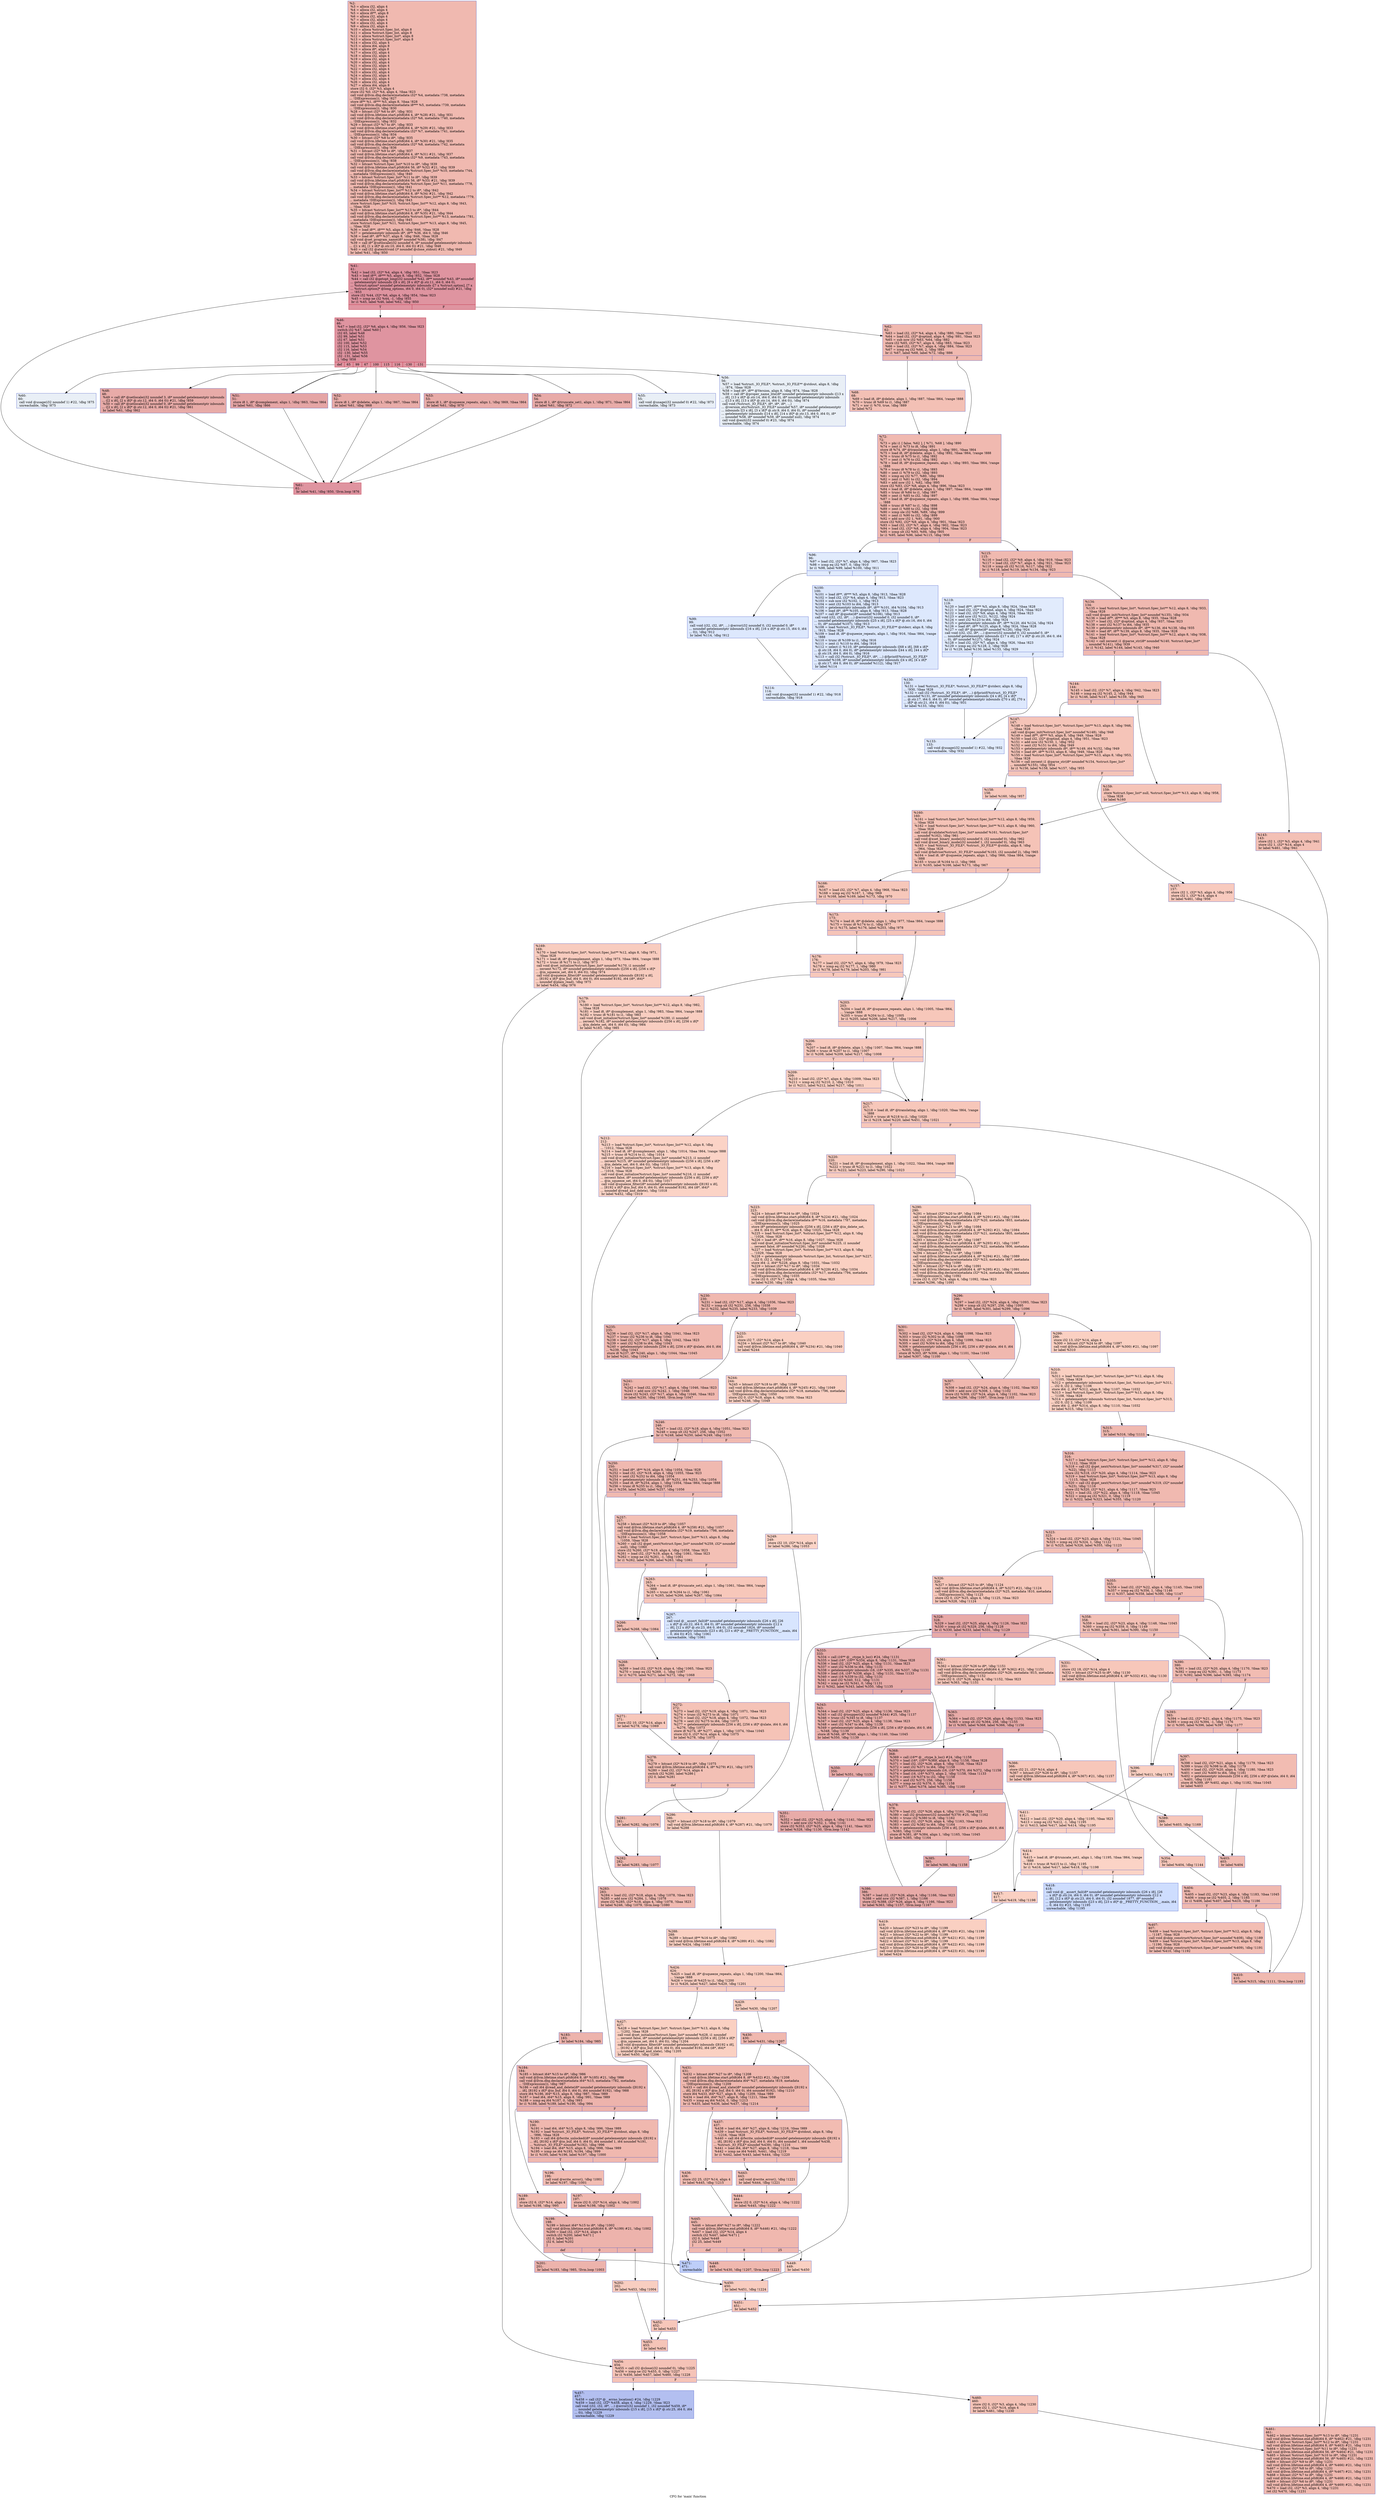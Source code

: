 digraph "CFG for 'main' function" {
	label="CFG for 'main' function";

	Node0x10519a0 [shape=record,color="#3d50c3ff", style=filled, fillcolor="#de614d70",label="{%2:\l  %3 = alloca i32, align 4\l  %4 = alloca i32, align 4\l  %5 = alloca i8**, align 8\l  %6 = alloca i32, align 4\l  %7 = alloca i32, align 4\l  %8 = alloca i32, align 4\l  %9 = alloca i32, align 4\l  %10 = alloca %struct.Spec_list, align 8\l  %11 = alloca %struct.Spec_list, align 8\l  %12 = alloca %struct.Spec_list*, align 8\l  %13 = alloca %struct.Spec_list*, align 8\l  %14 = alloca i32, align 4\l  %15 = alloca i64, align 8\l  %16 = alloca i8*, align 8\l  %17 = alloca i32, align 4\l  %18 = alloca i32, align 4\l  %19 = alloca i32, align 4\l  %20 = alloca i32, align 4\l  %21 = alloca i32, align 4\l  %22 = alloca i32, align 4\l  %23 = alloca i32, align 4\l  %24 = alloca i32, align 4\l  %25 = alloca i32, align 4\l  %26 = alloca i32, align 4\l  %27 = alloca i64, align 8\l  store i32 0, i32* %3, align 4\l  store i32 %0, i32* %4, align 4, !tbaa !823\l  call void @llvm.dbg.declare(metadata i32* %4, metadata !738, metadata\l... !DIExpression()), !dbg !827\l  store i8** %1, i8*** %5, align 8, !tbaa !828\l  call void @llvm.dbg.declare(metadata i8*** %5, metadata !739, metadata\l... !DIExpression()), !dbg !830\l  %28 = bitcast i32* %6 to i8*, !dbg !831\l  call void @llvm.lifetime.start.p0i8(i64 4, i8* %28) #21, !dbg !831\l  call void @llvm.dbg.declare(metadata i32* %6, metadata !740, metadata\l... !DIExpression()), !dbg !832\l  %29 = bitcast i32* %7 to i8*, !dbg !833\l  call void @llvm.lifetime.start.p0i8(i64 4, i8* %29) #21, !dbg !833\l  call void @llvm.dbg.declare(metadata i32* %7, metadata !741, metadata\l... !DIExpression()), !dbg !834\l  %30 = bitcast i32* %8 to i8*, !dbg !835\l  call void @llvm.lifetime.start.p0i8(i64 4, i8* %30) #21, !dbg !835\l  call void @llvm.dbg.declare(metadata i32* %8, metadata !742, metadata\l... !DIExpression()), !dbg !836\l  %31 = bitcast i32* %9 to i8*, !dbg !837\l  call void @llvm.lifetime.start.p0i8(i64 4, i8* %31) #21, !dbg !837\l  call void @llvm.dbg.declare(metadata i32* %9, metadata !743, metadata\l... !DIExpression()), !dbg !838\l  %32 = bitcast %struct.Spec_list* %10 to i8*, !dbg !839\l  call void @llvm.lifetime.start.p0i8(i64 56, i8* %32) #21, !dbg !839\l  call void @llvm.dbg.declare(metadata %struct.Spec_list* %10, metadata !744,\l... metadata !DIExpression()), !dbg !840\l  %33 = bitcast %struct.Spec_list* %11 to i8*, !dbg !839\l  call void @llvm.lifetime.start.p0i8(i64 56, i8* %33) #21, !dbg !839\l  call void @llvm.dbg.declare(metadata %struct.Spec_list* %11, metadata !778,\l... metadata !DIExpression()), !dbg !841\l  %34 = bitcast %struct.Spec_list** %12 to i8*, !dbg !842\l  call void @llvm.lifetime.start.p0i8(i64 8, i8* %34) #21, !dbg !842\l  call void @llvm.dbg.declare(metadata %struct.Spec_list** %12, metadata !779,\l... metadata !DIExpression()), !dbg !843\l  store %struct.Spec_list* %10, %struct.Spec_list** %12, align 8, !dbg !843,\l... !tbaa !828\l  %35 = bitcast %struct.Spec_list** %13 to i8*, !dbg !844\l  call void @llvm.lifetime.start.p0i8(i64 8, i8* %35) #21, !dbg !844\l  call void @llvm.dbg.declare(metadata %struct.Spec_list** %13, metadata !781,\l... metadata !DIExpression()), !dbg !845\l  store %struct.Spec_list* %11, %struct.Spec_list** %13, align 8, !dbg !845,\l... !tbaa !828\l  %36 = load i8**, i8*** %5, align 8, !dbg !846, !tbaa !828\l  %37 = getelementptr inbounds i8*, i8** %36, i64 0, !dbg !846\l  %38 = load i8*, i8** %37, align 8, !dbg !846, !tbaa !828\l  call void @set_program_name(i8* noundef %38), !dbg !847\l  %39 = call i8* @setlocale(i32 noundef 6, i8* noundef getelementptr inbounds\l... ([1 x i8], [1 x i8]* @.str.10, i64 0, i64 0)) #21, !dbg !848\l  %40 = call i32 @atexit(void ()* noundef @close_stdout) #21, !dbg !849\l  br label %41, !dbg !850\l}"];
	Node0x10519a0 -> Node0x1051e30;
	Node0x1051e30 [shape=record,color="#b70d28ff", style=filled, fillcolor="#b70d2870",label="{%41:\l41:                                               \l  %42 = load i32, i32* %4, align 4, !dbg !851, !tbaa !823\l  %43 = load i8**, i8*** %5, align 8, !dbg !852, !tbaa !828\l  %44 = call i32 @getopt_long(i32 noundef %42, i8** noundef %43, i8* noundef\l... getelementptr inbounds ([8 x i8], [8 x i8]* @.str.11, i64 0, i64 0),\l... %struct.option* noundef getelementptr inbounds ([7 x %struct.option], [7 x\l... %struct.option]* @long_options, i64 0, i64 0), i32* noundef null) #21, !dbg\l... !853\l  store i32 %44, i32* %6, align 4, !dbg !854, !tbaa !823\l  %45 = icmp ne i32 %44, -1, !dbg !855\l  br i1 %45, label %46, label %62, !dbg !850\l|{<s0>T|<s1>F}}"];
	Node0x1051e30:s0 -> Node0x1051e80;
	Node0x1051e30:s1 -> Node0x10521a0;
	Node0x1051e80 [shape=record,color="#b70d28ff", style=filled, fillcolor="#b70d2870",label="{%46:\l46:                                               \l  %47 = load i32, i32* %6, align 4, !dbg !856, !tbaa !823\l  switch i32 %47, label %60 [\l    i32 65, label %48\l    i32 99, label %51\l    i32 67, label %51\l    i32 100, label %52\l    i32 115, label %53\l    i32 116, label %54\l    i32 -130, label %55\l    i32 -131, label %56\l  ], !dbg !858\l|{<s0>def|<s1>65|<s2>99|<s3>67|<s4>100|<s5>115|<s6>116|<s7>-130|<s8>-131}}"];
	Node0x1051e80:s0 -> Node0x1052100;
	Node0x1051e80:s1 -> Node0x1051ed0;
	Node0x1051e80:s2 -> Node0x1051f20;
	Node0x1051e80:s3 -> Node0x1051f20;
	Node0x1051e80:s4 -> Node0x1051f70;
	Node0x1051e80:s5 -> Node0x1051fc0;
	Node0x1051e80:s6 -> Node0x1052010;
	Node0x1051e80:s7 -> Node0x1052060;
	Node0x1051e80:s8 -> Node0x10520b0;
	Node0x1051ed0 [shape=record,color="#3d50c3ff", style=filled, fillcolor="#cc403a70",label="{%48:\l48:                                               \l  %49 = call i8* @setlocale(i32 noundef 3, i8* noundef getelementptr inbounds\l... ([2 x i8], [2 x i8]* @.str.12, i64 0, i64 0)) #21, !dbg !859\l  %50 = call i8* @setlocale(i32 noundef 0, i8* noundef getelementptr inbounds\l... ([2 x i8], [2 x i8]* @.str.12, i64 0, i64 0)) #21, !dbg !861\l  br label %61, !dbg !862\l}"];
	Node0x1051ed0 -> Node0x1052150;
	Node0x1051f20 [shape=record,color="#3d50c3ff", style=filled, fillcolor="#c5333470",label="{%51:\l51:                                               \l  store i8 1, i8* @complement, align 1, !dbg !863, !tbaa !864\l  br label %61, !dbg !866\l}"];
	Node0x1051f20 -> Node0x1052150;
	Node0x1051f70 [shape=record,color="#3d50c3ff", style=filled, fillcolor="#cc403a70",label="{%52:\l52:                                               \l  store i8 1, i8* @delete, align 1, !dbg !867, !tbaa !864\l  br label %61, !dbg !868\l}"];
	Node0x1051f70 -> Node0x1052150;
	Node0x1051fc0 [shape=record,color="#3d50c3ff", style=filled, fillcolor="#cc403a70",label="{%53:\l53:                                               \l  store i8 1, i8* @squeeze_repeats, align 1, !dbg !869, !tbaa !864\l  br label %61, !dbg !870\l}"];
	Node0x1051fc0 -> Node0x1052150;
	Node0x1052010 [shape=record,color="#3d50c3ff", style=filled, fillcolor="#cc403a70",label="{%54:\l54:                                               \l  store i8 1, i8* @truncate_set1, align 1, !dbg !871, !tbaa !864\l  br label %61, !dbg !872\l}"];
	Node0x1052010 -> Node0x1052150;
	Node0x1052060 [shape=record,color="#3d50c3ff", style=filled, fillcolor="#cedaeb70",label="{%55:\l55:                                               \l  call void @usage(i32 noundef 0) #22, !dbg !873\l  unreachable, !dbg !873\l}"];
	Node0x10520b0 [shape=record,color="#3d50c3ff", style=filled, fillcolor="#cedaeb70",label="{%56:\l56:                                               \l  %57 = load %struct._IO_FILE*, %struct._IO_FILE** @stdout, align 8, !dbg\l... !874, !tbaa !828\l  %58 = load i8*, i8** @Version, align 8, !dbg !874, !tbaa !828\l  %59 = call i8* @proper_name_lite(i8* noundef getelementptr inbounds ([13 x\l... i8], [13 x i8]* @.str.14, i64 0, i64 0), i8* noundef getelementptr inbounds\l... ([13 x i8], [13 x i8]* @.str.14, i64 0, i64 0)), !dbg !874\l  call void (%struct._IO_FILE*, i8*, i8*, i8*, ...)\l... @version_etc(%struct._IO_FILE* noundef %57, i8* noundef getelementptr\l... inbounds ([3 x i8], [3 x i8]* @.str.9, i64 0, i64 0), i8* noundef\l... getelementptr inbounds ([14 x i8], [14 x i8]* @.str.13, i64 0, i64 0), i8*\l... noundef %58, i8* noundef %59, i8* noundef null), !dbg !874\l  call void @exit(i32 noundef 0) #23, !dbg !874\l  unreachable, !dbg !874\l}"];
	Node0x1052100 [shape=record,color="#3d50c3ff", style=filled, fillcolor="#cedaeb70",label="{%60:\l60:                                               \l  call void @usage(i32 noundef 1) #22, !dbg !875\l  unreachable, !dbg !875\l}"];
	Node0x1052150 [shape=record,color="#b70d28ff", style=filled, fillcolor="#b70d2870",label="{%61:\l61:                                               \l  br label %41, !dbg !850, !llvm.loop !876\l}"];
	Node0x1052150 -> Node0x1051e30;
	Node0x10521a0 [shape=record,color="#3d50c3ff", style=filled, fillcolor="#de614d70",label="{%62:\l62:                                               \l  %63 = load i32, i32* %4, align 4, !dbg !880, !tbaa !823\l  %64 = load i32, i32* @optind, align 4, !dbg !881, !tbaa !823\l  %65 = sub nsw i32 %63, %64, !dbg !882\l  store i32 %65, i32* %7, align 4, !dbg !883, !tbaa !823\l  %66 = load i32, i32* %7, align 4, !dbg !884, !tbaa !823\l  %67 = icmp eq i32 %66, 2, !dbg !885\l  br i1 %67, label %68, label %72, !dbg !886\l|{<s0>T|<s1>F}}"];
	Node0x10521a0:s0 -> Node0x10521f0;
	Node0x10521a0:s1 -> Node0x1052240;
	Node0x10521f0 [shape=record,color="#3d50c3ff", style=filled, fillcolor="#e5705870",label="{%68:\l68:                                               \l  %69 = load i8, i8* @delete, align 1, !dbg !887, !tbaa !864, !range !888\l  %70 = trunc i8 %69 to i1, !dbg !887\l  %71 = xor i1 %70, true, !dbg !889\l  br label %72\l}"];
	Node0x10521f0 -> Node0x1052240;
	Node0x1052240 [shape=record,color="#3d50c3ff", style=filled, fillcolor="#de614d70",label="{%72:\l72:                                               \l  %73 = phi i1 [ false, %62 ], [ %71, %68 ], !dbg !890\l  %74 = zext i1 %73 to i8, !dbg !891\l  store i8 %74, i8* @translating, align 1, !dbg !891, !tbaa !864\l  %75 = load i8, i8* @delete, align 1, !dbg !892, !tbaa !864, !range !888\l  %76 = trunc i8 %75 to i1, !dbg !892\l  %77 = zext i1 %76 to i32, !dbg !892\l  %78 = load i8, i8* @squeeze_repeats, align 1, !dbg !893, !tbaa !864, !range\l... !888\l  %79 = trunc i8 %78 to i1, !dbg !893\l  %80 = zext i1 %79 to i32, !dbg !893\l  %81 = icmp eq i32 %77, %80, !dbg !894\l  %82 = zext i1 %81 to i32, !dbg !894\l  %83 = add nsw i32 1, %82, !dbg !895\l  store i32 %83, i32* %8, align 4, !dbg !896, !tbaa !823\l  %84 = load i8, i8* @delete, align 1, !dbg !897, !tbaa !864, !range !888\l  %85 = trunc i8 %84 to i1, !dbg !897\l  %86 = zext i1 %85 to i32, !dbg !897\l  %87 = load i8, i8* @squeeze_repeats, align 1, !dbg !898, !tbaa !864, !range\l... !888\l  %88 = trunc i8 %87 to i1, !dbg !898\l  %89 = zext i1 %88 to i32, !dbg !898\l  %90 = icmp sle i32 %86, %89, !dbg !899\l  %91 = zext i1 %90 to i32, !dbg !899\l  %92 = add nsw i32 1, %91, !dbg !900\l  store i32 %92, i32* %9, align 4, !dbg !901, !tbaa !823\l  %93 = load i32, i32* %7, align 4, !dbg !902, !tbaa !823\l  %94 = load i32, i32* %8, align 4, !dbg !904, !tbaa !823\l  %95 = icmp slt i32 %93, %94, !dbg !905\l  br i1 %95, label %96, label %115, !dbg !906\l|{<s0>T|<s1>F}}"];
	Node0x1052240:s0 -> Node0x1052290;
	Node0x1052240:s1 -> Node0x10523d0;
	Node0x1052290 [shape=record,color="#3d50c3ff", style=filled, fillcolor="#bbd1f870",label="{%96:\l96:                                               \l  %97 = load i32, i32* %7, align 4, !dbg !907, !tbaa !823\l  %98 = icmp eq i32 %97, 0, !dbg !910\l  br i1 %98, label %99, label %100, !dbg !911\l|{<s0>T|<s1>F}}"];
	Node0x1052290:s0 -> Node0x10522e0;
	Node0x1052290:s1 -> Node0x1052330;
	Node0x10522e0 [shape=record,color="#3d50c3ff", style=filled, fillcolor="#b2ccfb70",label="{%99:\l99:                                               \l  call void (i32, i32, i8*, ...) @error(i32 noundef 0, i32 noundef 0, i8*\l... noundef getelementptr inbounds ([16 x i8], [16 x i8]* @.str.15, i64 0, i64\l... 0)), !dbg !912\l  br label %114, !dbg !912\l}"];
	Node0x10522e0 -> Node0x1052380;
	Node0x1052330 [shape=record,color="#3d50c3ff", style=filled, fillcolor="#b2ccfb70",label="{%100:\l100:                                              \l  %101 = load i8**, i8*** %5, align 8, !dbg !913, !tbaa !828\l  %102 = load i32, i32* %4, align 4, !dbg !913, !tbaa !823\l  %103 = sub nsw i32 %102, 1, !dbg !913\l  %104 = sext i32 %103 to i64, !dbg !913\l  %105 = getelementptr inbounds i8*, i8** %101, i64 %104, !dbg !913\l  %106 = load i8*, i8** %105, align 8, !dbg !913, !tbaa !828\l  %107 = call i8* @quote(i8* noundef %106), !dbg !913\l  call void (i32, i32, i8*, ...) @error(i32 noundef 0, i32 noundef 0, i8*\l... noundef getelementptr inbounds ([25 x i8], [25 x i8]* @.str.16, i64 0, i64\l... 0), i8* noundef %107), !dbg !913\l  %108 = load %struct._IO_FILE*, %struct._IO_FILE** @stderr, align 8, !dbg\l... !915, !tbaa !828\l  %109 = load i8, i8* @squeeze_repeats, align 1, !dbg !916, !tbaa !864, !range\l... !888\l  %110 = trunc i8 %109 to i1, !dbg !916\l  %111 = zext i1 %110 to i64, !dbg !916\l  %112 = select i1 %110, i8* getelementptr inbounds ([68 x i8], [68 x i8]*\l... @.str.18, i64 0, i64 0), i8* getelementptr inbounds ([44 x i8], [44 x i8]*\l... @.str.19, i64 0, i64 0), !dbg !916\l  %113 = call i32 (%struct._IO_FILE*, i8*, ...) @fprintf(%struct._IO_FILE*\l... noundef %108, i8* noundef getelementptr inbounds ([4 x i8], [4 x i8]*\l... @.str.17, i64 0, i64 0), i8* noundef %112), !dbg !917\l  br label %114\l}"];
	Node0x1052330 -> Node0x1052380;
	Node0x1052380 [shape=record,color="#3d50c3ff", style=filled, fillcolor="#bbd1f870",label="{%114:\l114:                                              \l  call void @usage(i32 noundef 1) #22, !dbg !918\l  unreachable, !dbg !918\l}"];
	Node0x10523d0 [shape=record,color="#3d50c3ff", style=filled, fillcolor="#de614d70",label="{%115:\l115:                                              \l  %116 = load i32, i32* %9, align 4, !dbg !919, !tbaa !823\l  %117 = load i32, i32* %7, align 4, !dbg !921, !tbaa !823\l  %118 = icmp slt i32 %116, %117, !dbg !922\l  br i1 %118, label %119, label %134, !dbg !923\l|{<s0>T|<s1>F}}"];
	Node0x10523d0:s0 -> Node0x1052420;
	Node0x10523d0:s1 -> Node0x1052510;
	Node0x1052420 [shape=record,color="#3d50c3ff", style=filled, fillcolor="#bbd1f870",label="{%119:\l119:                                              \l  %120 = load i8**, i8*** %5, align 8, !dbg !924, !tbaa !828\l  %121 = load i32, i32* @optind, align 4, !dbg !924, !tbaa !823\l  %122 = load i32, i32* %9, align 4, !dbg !924, !tbaa !823\l  %123 = add nsw i32 %121, %122, !dbg !924\l  %124 = sext i32 %123 to i64, !dbg !924\l  %125 = getelementptr inbounds i8*, i8** %120, i64 %124, !dbg !924\l  %126 = load i8*, i8** %125, align 8, !dbg !924, !tbaa !828\l  %127 = call i8* @quote(i8* noundef %126), !dbg !924\l  call void (i32, i32, i8*, ...) @error(i32 noundef 0, i32 noundef 0, i8*\l... noundef getelementptr inbounds ([17 x i8], [17 x i8]* @.str.20, i64 0, i64\l... 0), i8* noundef %127), !dbg !924\l  %128 = load i32, i32* %7, align 4, !dbg !926, !tbaa !823\l  %129 = icmp eq i32 %128, 2, !dbg !928\l  br i1 %129, label %130, label %133, !dbg !929\l|{<s0>T|<s1>F}}"];
	Node0x1052420:s0 -> Node0x1052470;
	Node0x1052420:s1 -> Node0x10524c0;
	Node0x1052470 [shape=record,color="#3d50c3ff", style=filled, fillcolor="#b2ccfb70",label="{%130:\l130:                                              \l  %131 = load %struct._IO_FILE*, %struct._IO_FILE** @stderr, align 8, !dbg\l... !930, !tbaa !828\l  %132 = call i32 (%struct._IO_FILE*, i8*, ...) @fprintf(%struct._IO_FILE*\l... noundef %131, i8* noundef getelementptr inbounds ([4 x i8], [4 x i8]*\l... @.str.17, i64 0, i64 0), i8* noundef getelementptr inbounds ([70 x i8], [70 x\l... i8]* @.str.21, i64 0, i64 0)), !dbg !931\l  br label %133, !dbg !931\l}"];
	Node0x1052470 -> Node0x10524c0;
	Node0x10524c0 [shape=record,color="#3d50c3ff", style=filled, fillcolor="#bbd1f870",label="{%133:\l133:                                              \l  call void @usage(i32 noundef 1) #22, !dbg !932\l  unreachable, !dbg !932\l}"];
	Node0x1052510 [shape=record,color="#3d50c3ff", style=filled, fillcolor="#de614d70",label="{%134:\l134:                                              \l  %135 = load %struct.Spec_list*, %struct.Spec_list** %12, align 8, !dbg !933,\l... !tbaa !828\l  call void @spec_init(%struct.Spec_list* noundef %135), !dbg !934\l  %136 = load i8**, i8*** %5, align 8, !dbg !935, !tbaa !828\l  %137 = load i32, i32* @optind, align 4, !dbg !937, !tbaa !823\l  %138 = sext i32 %137 to i64, !dbg !935\l  %139 = getelementptr inbounds i8*, i8** %136, i64 %138, !dbg !935\l  %140 = load i8*, i8** %139, align 8, !dbg !935, !tbaa !828\l  %141 = load %struct.Spec_list*, %struct.Spec_list** %12, align 8, !dbg !938,\l... !tbaa !828\l  %142 = call zeroext i1 @parse_str(i8* noundef %140, %struct.Spec_list*\l... noundef %141), !dbg !939\l  br i1 %142, label %144, label %143, !dbg !940\l|{<s0>T|<s1>F}}"];
	Node0x1052510:s0 -> Node0x10525b0;
	Node0x1052510:s1 -> Node0x1052560;
	Node0x1052560 [shape=record,color="#3d50c3ff", style=filled, fillcolor="#e5705870",label="{%143:\l143:                                              \l  store i32 1, i32* %3, align 4, !dbg !941\l  store i32 1, i32* %14, align 4\l  br label %461, !dbg !941\l}"];
	Node0x1052560 -> Node0x1054720;
	Node0x10525b0 [shape=record,color="#3d50c3ff", style=filled, fillcolor="#e5705870",label="{%144:\l144:                                              \l  %145 = load i32, i32* %7, align 4, !dbg !942, !tbaa !823\l  %146 = icmp eq i32 %145, 2, !dbg !944\l  br i1 %146, label %147, label %159, !dbg !945\l|{<s0>T|<s1>F}}"];
	Node0x10525b0:s0 -> Node0x1052600;
	Node0x10525b0:s1 -> Node0x10526f0;
	Node0x1052600 [shape=record,color="#3d50c3ff", style=filled, fillcolor="#e97a5f70",label="{%147:\l147:                                              \l  %148 = load %struct.Spec_list*, %struct.Spec_list** %13, align 8, !dbg !946,\l... !tbaa !828\l  call void @spec_init(%struct.Spec_list* noundef %148), !dbg !948\l  %149 = load i8**, i8*** %5, align 8, !dbg !949, !tbaa !828\l  %150 = load i32, i32* @optind, align 4, !dbg !951, !tbaa !823\l  %151 = add nsw i32 %150, 1, !dbg !952\l  %152 = sext i32 %151 to i64, !dbg !949\l  %153 = getelementptr inbounds i8*, i8** %149, i64 %152, !dbg !949\l  %154 = load i8*, i8** %153, align 8, !dbg !949, !tbaa !828\l  %155 = load %struct.Spec_list*, %struct.Spec_list** %13, align 8, !dbg !953,\l... !tbaa !828\l  %156 = call zeroext i1 @parse_str(i8* noundef %154, %struct.Spec_list*\l... noundef %155), !dbg !954\l  br i1 %156, label %158, label %157, !dbg !955\l|{<s0>T|<s1>F}}"];
	Node0x1052600:s0 -> Node0x10526a0;
	Node0x1052600:s1 -> Node0x1052650;
	Node0x1052650 [shape=record,color="#3d50c3ff", style=filled, fillcolor="#ef886b70",label="{%157:\l157:                                              \l  store i32 1, i32* %3, align 4, !dbg !956\l  store i32 1, i32* %14, align 4\l  br label %461, !dbg !956\l}"];
	Node0x1052650 -> Node0x1054720;
	Node0x10526a0 [shape=record,color="#3d50c3ff", style=filled, fillcolor="#ef886b70",label="{%158:\l158:                                              \l  br label %160, !dbg !957\l}"];
	Node0x10526a0 -> Node0x1052740;
	Node0x10526f0 [shape=record,color="#3d50c3ff", style=filled, fillcolor="#e97a5f70",label="{%159:\l159:                                              \l  store %struct.Spec_list* null, %struct.Spec_list** %13, align 8, !dbg !958,\l... !tbaa !828\l  br label %160\l}"];
	Node0x10526f0 -> Node0x1052740;
	Node0x1052740 [shape=record,color="#3d50c3ff", style=filled, fillcolor="#e8765c70",label="{%160:\l160:                                              \l  %161 = load %struct.Spec_list*, %struct.Spec_list** %12, align 8, !dbg !959,\l... !tbaa !828\l  %162 = load %struct.Spec_list*, %struct.Spec_list** %13, align 8, !dbg !960,\l... !tbaa !828\l  call void @validate(%struct.Spec_list* noundef %161, %struct.Spec_list*\l... noundef %162), !dbg !961\l  call void @xset_binary_mode(i32 noundef 0, i32 noundef 0), !dbg !962\l  call void @xset_binary_mode(i32 noundef 1, i32 noundef 0), !dbg !963\l  %163 = load %struct._IO_FILE*, %struct._IO_FILE** @stdin, align 8, !dbg\l... !964, !tbaa !828\l  call void @fadvise(%struct._IO_FILE* noundef %163, i32 noundef 2), !dbg !965\l  %164 = load i8, i8* @squeeze_repeats, align 1, !dbg !966, !tbaa !864, !range\l... !888\l  %165 = trunc i8 %164 to i1, !dbg !966\l  br i1 %165, label %166, label %173, !dbg !967\l|{<s0>T|<s1>F}}"];
	Node0x1052740:s0 -> Node0x1052790;
	Node0x1052740:s1 -> Node0x1052830;
	Node0x1052790 [shape=record,color="#3d50c3ff", style=filled, fillcolor="#ec7f6370",label="{%166:\l166:                                              \l  %167 = load i32, i32* %7, align 4, !dbg !968, !tbaa !823\l  %168 = icmp eq i32 %167, 1, !dbg !969\l  br i1 %168, label %169, label %173, !dbg !970\l|{<s0>T|<s1>F}}"];
	Node0x1052790:s0 -> Node0x10527e0;
	Node0x1052790:s1 -> Node0x1052830;
	Node0x10527e0 [shape=record,color="#3d50c3ff", style=filled, fillcolor="#f08b6e70",label="{%169:\l169:                                              \l  %170 = load %struct.Spec_list*, %struct.Spec_list** %12, align 8, !dbg !971,\l... !tbaa !828\l  %171 = load i8, i8* @complement, align 1, !dbg !973, !tbaa !864, !range !888\l  %172 = trunc i8 %171 to i1, !dbg !973\l  call void @set_initialize(%struct.Spec_list* noundef %170, i1 noundef\l... zeroext %172, i8* noundef getelementptr inbounds ([256 x i8], [256 x i8]*\l... @in_squeeze_set, i64 0, i64 0)), !dbg !974\l  call void @squeeze_filter(i8* noundef getelementptr inbounds ([8192 x i8],\l... [8192 x i8]* @io_buf, i64 0, i64 0), i64 noundef 8192, i64 (i8*, i64)*\l... noundef @plain_read), !dbg !975\l  br label %454, !dbg !976\l}"];
	Node0x10527e0 -> Node0x1054630;
	Node0x1052830 [shape=record,color="#3d50c3ff", style=filled, fillcolor="#e97a5f70",label="{%173:\l173:                                              \l  %174 = load i8, i8* @delete, align 1, !dbg !977, !tbaa !864, !range !888\l  %175 = trunc i8 %174 to i1, !dbg !977\l  br i1 %175, label %176, label %203, !dbg !978\l|{<s0>T|<s1>F}}"];
	Node0x1052830:s0 -> Node0x1052880;
	Node0x1052830:s1 -> Node0x1052bf0;
	Node0x1052880 [shape=record,color="#3d50c3ff", style=filled, fillcolor="#ed836670",label="{%176:\l176:                                              \l  %177 = load i32, i32* %7, align 4, !dbg !979, !tbaa !823\l  %178 = icmp eq i32 %177, 1, !dbg !980\l  br i1 %178, label %179, label %203, !dbg !981\l|{<s0>T|<s1>F}}"];
	Node0x1052880:s0 -> Node0x10528d0;
	Node0x1052880:s1 -> Node0x1052bf0;
	Node0x10528d0 [shape=record,color="#3d50c3ff", style=filled, fillcolor="#f2907270",label="{%179:\l179:                                              \l  %180 = load %struct.Spec_list*, %struct.Spec_list** %12, align 8, !dbg !982,\l... !tbaa !828\l  %181 = load i8, i8* @complement, align 1, !dbg !983, !tbaa !864, !range !888\l  %182 = trunc i8 %181 to i1, !dbg !983\l  call void @set_initialize(%struct.Spec_list* noundef %180, i1 noundef\l... zeroext %182, i8* noundef getelementptr inbounds ([256 x i8], [256 x i8]*\l... @in_delete_set, i64 0, i64 0)), !dbg !984\l  br label %183, !dbg !985\l}"];
	Node0x10528d0 -> Node0x1052920;
	Node0x1052920 [shape=record,color="#3d50c3ff", style=filled, fillcolor="#d6524470",label="{%183:\l183:                                              \l  br label %184, !dbg !985\l}"];
	Node0x1052920 -> Node0x1052970;
	Node0x1052970 [shape=record,color="#3d50c3ff", style=filled, fillcolor="#d6524470",label="{%184:\l184:                                              \l  %185 = bitcast i64* %15 to i8*, !dbg !986\l  call void @llvm.lifetime.start.p0i8(i64 8, i8* %185) #21, !dbg !986\l  call void @llvm.dbg.declare(metadata i64* %15, metadata !782, metadata\l... !DIExpression()), !dbg !987\l  %186 = call i64 @read_and_delete(i8* noundef getelementptr inbounds ([8192 x\l... i8], [8192 x i8]* @io_buf, i64 0, i64 0), i64 noundef 8192), !dbg !988\l  store i64 %186, i64* %15, align 8, !dbg !987, !tbaa !989\l  %187 = load i64, i64* %15, align 8, !dbg !991, !tbaa !989\l  %188 = icmp eq i64 %187, 0, !dbg !993\l  br i1 %188, label %189, label %190, !dbg !994\l|{<s0>T|<s1>F}}"];
	Node0x1052970:s0 -> Node0x10529c0;
	Node0x1052970:s1 -> Node0x1052a10;
	Node0x10529c0 [shape=record,color="#3d50c3ff", style=filled, fillcolor="#e1675170",label="{%189:\l189:                                              \l  store i32 6, i32* %14, align 4\l  br label %198, !dbg !995\l}"];
	Node0x10529c0 -> Node0x1052b00;
	Node0x1052a10 [shape=record,color="#3d50c3ff", style=filled, fillcolor="#dc5d4a70",label="{%190:\l190:                                              \l  %191 = load i64, i64* %15, align 8, !dbg !996, !tbaa !989\l  %192 = load %struct._IO_FILE*, %struct._IO_FILE** @stdout, align 8, !dbg\l... !996, !tbaa !828\l  %193 = call i64 @fwrite_unlocked(i8* noundef getelementptr inbounds ([8192 x\l... i8], [8192 x i8]* @io_buf, i64 0, i64 0), i64 noundef 1, i64 noundef %191,\l... %struct._IO_FILE* noundef %192), !dbg !996\l  %194 = load i64, i64* %15, align 8, !dbg !998, !tbaa !989\l  %195 = icmp ne i64 %193, %194, !dbg !999\l  br i1 %195, label %196, label %197, !dbg !1000\l|{<s0>T|<s1>F}}"];
	Node0x1052a10:s0 -> Node0x1052a60;
	Node0x1052a10:s1 -> Node0x1052ab0;
	Node0x1052a60 [shape=record,color="#3d50c3ff", style=filled, fillcolor="#e1675170",label="{%196:\l196:                                              \l  call void @write_error(), !dbg !1001\l  br label %197, !dbg !1001\l}"];
	Node0x1052a60 -> Node0x1052ab0;
	Node0x1052ab0 [shape=record,color="#3d50c3ff", style=filled, fillcolor="#dc5d4a70",label="{%197:\l197:                                              \l  store i32 0, i32* %14, align 4, !dbg !1002\l  br label %198, !dbg !1002\l}"];
	Node0x1052ab0 -> Node0x1052b00;
	Node0x1052b00 [shape=record,color="#3d50c3ff", style=filled, fillcolor="#d6524470",label="{%198:\l198:                                              \l  %199 = bitcast i64* %15 to i8*, !dbg !1002\l  call void @llvm.lifetime.end.p0i8(i64 8, i8* %199) #21, !dbg !1002\l  %200 = load i32, i32* %14, align 4\l  switch i32 %200, label %471 [\l    i32 0, label %201\l    i32 6, label %202\l  ]\l|{<s0>def|<s1>0|<s2>6}}"];
	Node0x1052b00:s0 -> Node0x1054770;
	Node0x1052b00:s1 -> Node0x1052b50;
	Node0x1052b00:s2 -> Node0x1052ba0;
	Node0x1052b50 [shape=record,color="#3d50c3ff", style=filled, fillcolor="#d6524470",label="{%201:\l201:                                              \l  br label %183, !dbg !985, !llvm.loop !1003\l}"];
	Node0x1052b50 -> Node0x1052920;
	Node0x1052ba0 [shape=record,color="#3d50c3ff", style=filled, fillcolor="#f2907270",label="{%202:\l202:                                              \l  br label %453, !dbg !1004\l}"];
	Node0x1052ba0 -> Node0x10545e0;
	Node0x1052bf0 [shape=record,color="#3d50c3ff", style=filled, fillcolor="#ec7f6370",label="{%203:\l203:                                              \l  %204 = load i8, i8* @squeeze_repeats, align 1, !dbg !1005, !tbaa !864,\l... !range !888\l  %205 = trunc i8 %204 to i1, !dbg !1005\l  br i1 %205, label %206, label %217, !dbg !1006\l|{<s0>T|<s1>F}}"];
	Node0x1052bf0:s0 -> Node0x1052c40;
	Node0x1052bf0:s1 -> Node0x1052d30;
	Node0x1052c40 [shape=record,color="#3d50c3ff", style=filled, fillcolor="#ef886b70",label="{%206:\l206:                                              \l  %207 = load i8, i8* @delete, align 1, !dbg !1007, !tbaa !864, !range !888\l  %208 = trunc i8 %207 to i1, !dbg !1007\l  br i1 %208, label %209, label %217, !dbg !1008\l|{<s0>T|<s1>F}}"];
	Node0x1052c40:s0 -> Node0x1052c90;
	Node0x1052c40:s1 -> Node0x1052d30;
	Node0x1052c90 [shape=record,color="#3d50c3ff", style=filled, fillcolor="#f3947570",label="{%209:\l209:                                              \l  %210 = load i32, i32* %7, align 4, !dbg !1009, !tbaa !823\l  %211 = icmp eq i32 %210, 2, !dbg !1010\l  br i1 %211, label %212, label %217, !dbg !1011\l|{<s0>T|<s1>F}}"];
	Node0x1052c90:s0 -> Node0x1052ce0;
	Node0x1052c90:s1 -> Node0x1052d30;
	Node0x1052ce0 [shape=record,color="#3d50c3ff", style=filled, fillcolor="#f59c7d70",label="{%212:\l212:                                              \l  %213 = load %struct.Spec_list*, %struct.Spec_list** %12, align 8, !dbg\l... !1012, !tbaa !828\l  %214 = load i8, i8* @complement, align 1, !dbg !1014, !tbaa !864, !range !888\l  %215 = trunc i8 %214 to i1, !dbg !1014\l  call void @set_initialize(%struct.Spec_list* noundef %213, i1 noundef\l... zeroext %215, i8* noundef getelementptr inbounds ([256 x i8], [256 x i8]*\l... @in_delete_set, i64 0, i64 0)), !dbg !1015\l  %216 = load %struct.Spec_list*, %struct.Spec_list** %13, align 8, !dbg\l... !1016, !tbaa !828\l  call void @set_initialize(%struct.Spec_list* noundef %216, i1 noundef\l... zeroext false, i8* noundef getelementptr inbounds ([256 x i8], [256 x i8]*\l... @in_squeeze_set, i64 0, i64 0)), !dbg !1017\l  call void @squeeze_filter(i8* noundef getelementptr inbounds ([8192 x i8],\l... [8192 x i8]* @io_buf, i64 0, i64 0), i64 noundef 8192, i64 (i8*, i64)*\l... noundef @read_and_delete), !dbg !1018\l  br label %452, !dbg !1019\l}"];
	Node0x1052ce0 -> Node0x1054590;
	Node0x1052d30 [shape=record,color="#3d50c3ff", style=filled, fillcolor="#ec7f6370",label="{%217:\l217:                                              \l  %218 = load i8, i8* @translating, align 1, !dbg !1020, !tbaa !864, !range\l... !888\l  %219 = trunc i8 %218 to i1, !dbg !1020\l  br i1 %219, label %220, label %451, !dbg !1021\l|{<s0>T|<s1>F}}"];
	Node0x1052d30:s0 -> Node0x1052d80;
	Node0x1052d30:s1 -> Node0x1054540;
	Node0x1052d80 [shape=record,color="#3d50c3ff", style=filled, fillcolor="#f08b6e70",label="{%220:\l220:                                              \l  %221 = load i8, i8* @complement, align 1, !dbg !1022, !tbaa !864, !range !888\l  %222 = trunc i8 %221 to i1, !dbg !1022\l  br i1 %222, label %223, label %290, !dbg !1023\l|{<s0>T|<s1>F}}"];
	Node0x1052d80:s0 -> Node0x1052dd0;
	Node0x1052d80:s1 -> Node0x10534b0;
	Node0x1052dd0 [shape=record,color="#3d50c3ff", style=filled, fillcolor="#f3947570",label="{%223:\l223:                                              \l  %224 = bitcast i8** %16 to i8*, !dbg !1024\l  call void @llvm.lifetime.start.p0i8(i64 8, i8* %224) #21, !dbg !1024\l  call void @llvm.dbg.declare(metadata i8** %16, metadata !787, metadata\l... !DIExpression()), !dbg !1025\l  store i8* getelementptr inbounds ([256 x i8], [256 x i8]* @in_delete_set,\l... i64 0, i64 0), i8** %16, align 8, !dbg !1025, !tbaa !828\l  %225 = load %struct.Spec_list*, %struct.Spec_list** %12, align 8, !dbg\l... !1026, !tbaa !828\l  %226 = load i8*, i8** %16, align 8, !dbg !1027, !tbaa !828\l  call void @set_initialize(%struct.Spec_list* noundef %225, i1 noundef\l... zeroext false, i8* noundef %226), !dbg !1028\l  %227 = load %struct.Spec_list*, %struct.Spec_list** %13, align 8, !dbg\l... !1029, !tbaa !828\l  %228 = getelementptr inbounds %struct.Spec_list, %struct.Spec_list* %227,\l... i32 0, i32 2, !dbg !1030\l  store i64 -2, i64* %228, align 8, !dbg !1031, !tbaa !1032\l  %229 = bitcast i32* %17 to i8*, !dbg !1034\l  call void @llvm.lifetime.start.p0i8(i64 4, i8* %229) #21, !dbg !1034\l  call void @llvm.dbg.declare(metadata i32* %17, metadata !794, metadata\l... !DIExpression()), !dbg !1035\l  store i32 0, i32* %17, align 4, !dbg !1035, !tbaa !823\l  br label %230, !dbg !1034\l}"];
	Node0x1052dd0 -> Node0x1052e20;
	Node0x1052e20 [shape=record,color="#3d50c3ff", style=filled, fillcolor="#dc5d4a70",label="{%230:\l230:                                              \l  %231 = load i32, i32* %17, align 4, !dbg !1036, !tbaa !823\l  %232 = icmp slt i32 %231, 256, !dbg !1038\l  br i1 %232, label %235, label %233, !dbg !1039\l|{<s0>T|<s1>F}}"];
	Node0x1052e20:s0 -> Node0x1052ec0;
	Node0x1052e20:s1 -> Node0x1052e70;
	Node0x1052e70 [shape=record,color="#3d50c3ff", style=filled, fillcolor="#f3947570",label="{%233:\l233:                                              \l  store i32 7, i32* %14, align 4\l  %234 = bitcast i32* %17 to i8*, !dbg !1040\l  call void @llvm.lifetime.end.p0i8(i64 4, i8* %234) #21, !dbg !1040\l  br label %244\l}"];
	Node0x1052e70 -> Node0x1052f60;
	Node0x1052ec0 [shape=record,color="#3d50c3ff", style=filled, fillcolor="#dc5d4a70",label="{%235:\l235:                                              \l  %236 = load i32, i32* %17, align 4, !dbg !1041, !tbaa !823\l  %237 = trunc i32 %236 to i8, !dbg !1041\l  %238 = load i32, i32* %17, align 4, !dbg !1042, !tbaa !823\l  %239 = sext i32 %238 to i64, !dbg !1043\l  %240 = getelementptr inbounds [256 x i8], [256 x i8]* @xlate, i64 0, i64\l... %239, !dbg !1043\l  store i8 %237, i8* %240, align 1, !dbg !1044, !tbaa !1045\l  br label %241, !dbg !1043\l}"];
	Node0x1052ec0 -> Node0x1052f10;
	Node0x1052f10 [shape=record,color="#3d50c3ff", style=filled, fillcolor="#dc5d4a70",label="{%241:\l241:                                              \l  %242 = load i32, i32* %17, align 4, !dbg !1046, !tbaa !823\l  %243 = add nsw i32 %242, 1, !dbg !1046\l  store i32 %243, i32* %17, align 4, !dbg !1046, !tbaa !823\l  br label %230, !dbg !1040, !llvm.loop !1047\l}"];
	Node0x1052f10 -> Node0x1052e20;
	Node0x1052f60 [shape=record,color="#3d50c3ff", style=filled, fillcolor="#f3947570",label="{%244:\l244:                                              \l  %245 = bitcast i32* %18 to i8*, !dbg !1049\l  call void @llvm.lifetime.start.p0i8(i64 4, i8* %245) #21, !dbg !1049\l  call void @llvm.dbg.declare(metadata i32* %18, metadata !796, metadata\l... !DIExpression()), !dbg !1050\l  store i32 0, i32* %18, align 4, !dbg !1050, !tbaa !823\l  br label %246, !dbg !1049\l}"];
	Node0x1052f60 -> Node0x1052fb0;
	Node0x1052fb0 [shape=record,color="#3d50c3ff", style=filled, fillcolor="#de614d70",label="{%246:\l246:                                              \l  %247 = load i32, i32* %18, align 4, !dbg !1051, !tbaa !823\l  %248 = icmp slt i32 %247, 256, !dbg !1052\l  br i1 %248, label %250, label %249, !dbg !1053\l|{<s0>T|<s1>F}}"];
	Node0x1052fb0:s0 -> Node0x1053050;
	Node0x1052fb0:s1 -> Node0x1053000;
	Node0x1053000 [shape=record,color="#3d50c3ff", style=filled, fillcolor="#f59c7d70",label="{%249:\l249:                                              \l  store i32 10, i32* %14, align 4\l  br label %286, !dbg !1053\l}"];
	Node0x1053000 -> Node0x1053410;
	Node0x1053050 [shape=record,color="#3d50c3ff", style=filled, fillcolor="#de614d70",label="{%250:\l250:                                              \l  %251 = load i8*, i8** %16, align 8, !dbg !1054, !tbaa !828\l  %252 = load i32, i32* %18, align 4, !dbg !1055, !tbaa !823\l  %253 = sext i32 %252 to i64, !dbg !1054\l  %254 = getelementptr inbounds i8, i8* %251, i64 %253, !dbg !1054\l  %255 = load i8, i8* %254, align 1, !dbg !1054, !tbaa !864, !range !888\l  %256 = trunc i8 %255 to i1, !dbg !1054\l  br i1 %256, label %282, label %257, !dbg !1056\l|{<s0>T|<s1>F}}"];
	Node0x1053050:s0 -> Node0x1053370;
	Node0x1053050:s1 -> Node0x10530a0;
	Node0x10530a0 [shape=record,color="#3d50c3ff", style=filled, fillcolor="#e5705870",label="{%257:\l257:                                              \l  %258 = bitcast i32* %19 to i8*, !dbg !1057\l  call void @llvm.lifetime.start.p0i8(i64 4, i8* %258) #21, !dbg !1057\l  call void @llvm.dbg.declare(metadata i32* %19, metadata !798, metadata\l... !DIExpression()), !dbg !1058\l  %259 = load %struct.Spec_list*, %struct.Spec_list** %13, align 8, !dbg\l... !1059, !tbaa !828\l  %260 = call i32 @get_next(%struct.Spec_list* noundef %259, i32* noundef\l... null), !dbg !1060\l  store i32 %260, i32* %19, align 4, !dbg !1058, !tbaa !823\l  %261 = load i32, i32* %19, align 4, !dbg !1061, !tbaa !823\l  %262 = icmp ne i32 %261, -1, !dbg !1061\l  br i1 %262, label %266, label %263, !dbg !1061\l|{<s0>T|<s1>F}}"];
	Node0x10530a0:s0 -> Node0x1053140;
	Node0x10530a0:s1 -> Node0x10530f0;
	Node0x10530f0 [shape=record,color="#3d50c3ff", style=filled, fillcolor="#ec7f6370",label="{%263:\l263:                                              \l  %264 = load i8, i8* @truncate_set1, align 1, !dbg !1061, !tbaa !864, !range\l... !888\l  %265 = trunc i8 %264 to i1, !dbg !1061\l  br i1 %265, label %266, label %267, !dbg !1064\l|{<s0>T|<s1>F}}"];
	Node0x10530f0:s0 -> Node0x1053140;
	Node0x10530f0:s1 -> Node0x1053190;
	Node0x1053140 [shape=record,color="#3d50c3ff", style=filled, fillcolor="#e5705870",label="{%266:\l266:                                              \l  br label %268, !dbg !1064\l}"];
	Node0x1053140 -> Node0x10531e0;
	Node0x1053190 [shape=record,color="#3d50c3ff", style=filled, fillcolor="#a7c5fe70",label="{%267:\l267:                                              \l  call void @__assert_fail(i8* noundef getelementptr inbounds ([26 x i8], [26\l... x i8]* @.str.22, i64 0, i64 0), i8* noundef getelementptr inbounds ([12 x\l... i8], [12 x i8]* @.str.23, i64 0, i64 0), i32 noundef 1824, i8* noundef\l... getelementptr inbounds ([23 x i8], [23 x i8]* @__PRETTY_FUNCTION__.main, i64\l... 0, i64 0)) #23, !dbg !1061\l  unreachable, !dbg !1061\l}"];
	Node0x10531e0 [shape=record,color="#3d50c3ff", style=filled, fillcolor="#e5705870",label="{%268:\l268:                                              \l  %269 = load i32, i32* %19, align 4, !dbg !1065, !tbaa !823\l  %270 = icmp eq i32 %269, -1, !dbg !1067\l  br i1 %270, label %271, label %272, !dbg !1068\l|{<s0>T|<s1>F}}"];
	Node0x10531e0:s0 -> Node0x1053230;
	Node0x10531e0:s1 -> Node0x1053280;
	Node0x1053230 [shape=record,color="#3d50c3ff", style=filled, fillcolor="#ec7f6370",label="{%271:\l271:                                              \l  store i32 10, i32* %14, align 4\l  br label %278, !dbg !1069\l}"];
	Node0x1053230 -> Node0x10532d0;
	Node0x1053280 [shape=record,color="#3d50c3ff", style=filled, fillcolor="#e8765c70",label="{%272:\l272:                                              \l  %273 = load i32, i32* %19, align 4, !dbg !1071, !tbaa !823\l  %274 = trunc i32 %273 to i8, !dbg !1071\l  %275 = load i32, i32* %18, align 4, !dbg !1072, !tbaa !823\l  %276 = sext i32 %275 to i64, !dbg !1073\l  %277 = getelementptr inbounds [256 x i8], [256 x i8]* @xlate, i64 0, i64\l... %276, !dbg !1073\l  store i8 %274, i8* %277, align 1, !dbg !1074, !tbaa !1045\l  store i32 0, i32* %14, align 4, !dbg !1075\l  br label %278, !dbg !1075\l}"];
	Node0x1053280 -> Node0x10532d0;
	Node0x10532d0 [shape=record,color="#3d50c3ff", style=filled, fillcolor="#e5705870",label="{%278:\l278:                                              \l  %279 = bitcast i32* %19 to i8*, !dbg !1075\l  call void @llvm.lifetime.end.p0i8(i64 4, i8* %279) #21, !dbg !1075\l  %280 = load i32, i32* %14, align 4\l  switch i32 %280, label %286 [\l    i32 0, label %281\l  ]\l|{<s0>def|<s1>0}}"];
	Node0x10532d0:s0 -> Node0x1053410;
	Node0x10532d0:s1 -> Node0x1053320;
	Node0x1053320 [shape=record,color="#3d50c3ff", style=filled, fillcolor="#e5705870",label="{%281:\l281:                                              \l  br label %282, !dbg !1076\l}"];
	Node0x1053320 -> Node0x1053370;
	Node0x1053370 [shape=record,color="#3d50c3ff", style=filled, fillcolor="#de614d70",label="{%282:\l282:                                              \l  br label %283, !dbg !1077\l}"];
	Node0x1053370 -> Node0x10533c0;
	Node0x10533c0 [shape=record,color="#3d50c3ff", style=filled, fillcolor="#de614d70",label="{%283:\l283:                                              \l  %284 = load i32, i32* %18, align 4, !dbg !1078, !tbaa !823\l  %285 = add nsw i32 %284, 1, !dbg !1078\l  store i32 %285, i32* %18, align 4, !dbg !1078, !tbaa !823\l  br label %246, !dbg !1079, !llvm.loop !1080\l}"];
	Node0x10533c0 -> Node0x1052fb0;
	Node0x1053410 [shape=record,color="#3d50c3ff", style=filled, fillcolor="#f3947570",label="{%286:\l286:                                              \l  %287 = bitcast i32* %18 to i8*, !dbg !1079\l  call void @llvm.lifetime.end.p0i8(i64 4, i8* %287) #21, !dbg !1079\l  br label %288\l}"];
	Node0x1053410 -> Node0x1053460;
	Node0x1053460 [shape=record,color="#3d50c3ff", style=filled, fillcolor="#f3947570",label="{%288:\l288:                                              \l  %289 = bitcast i8** %16 to i8*, !dbg !1082\l  call void @llvm.lifetime.end.p0i8(i64 8, i8* %289) #21, !dbg !1082\l  br label %424, !dbg !1083\l}"];
	Node0x1053460 -> Node0x1054130;
	Node0x10534b0 [shape=record,color="#3d50c3ff", style=filled, fillcolor="#f3947570",label="{%290:\l290:                                              \l  %291 = bitcast i32* %20 to i8*, !dbg !1084\l  call void @llvm.lifetime.start.p0i8(i64 4, i8* %291) #21, !dbg !1084\l  call void @llvm.dbg.declare(metadata i32* %20, metadata !803, metadata\l... !DIExpression()), !dbg !1085\l  %292 = bitcast i32* %21 to i8*, !dbg !1084\l  call void @llvm.lifetime.start.p0i8(i64 4, i8* %292) #21, !dbg !1084\l  call void @llvm.dbg.declare(metadata i32* %21, metadata !805, metadata\l... !DIExpression()), !dbg !1086\l  %293 = bitcast i32* %22 to i8*, !dbg !1087\l  call void @llvm.lifetime.start.p0i8(i64 4, i8* %293) #21, !dbg !1087\l  call void @llvm.dbg.declare(metadata i32* %22, metadata !806, metadata\l... !DIExpression()), !dbg !1088\l  %294 = bitcast i32* %23 to i8*, !dbg !1089\l  call void @llvm.lifetime.start.p0i8(i64 4, i8* %294) #21, !dbg !1089\l  call void @llvm.dbg.declare(metadata i32* %23, metadata !807, metadata\l... !DIExpression()), !dbg !1090\l  %295 = bitcast i32* %24 to i8*, !dbg !1091\l  call void @llvm.lifetime.start.p0i8(i64 4, i8* %295) #21, !dbg !1091\l  call void @llvm.dbg.declare(metadata i32* %24, metadata !808, metadata\l... !DIExpression()), !dbg !1092\l  store i32 0, i32* %24, align 4, !dbg !1092, !tbaa !823\l  br label %296, !dbg !1091\l}"];
	Node0x10534b0 -> Node0x1053500;
	Node0x1053500 [shape=record,color="#3d50c3ff", style=filled, fillcolor="#dc5d4a70",label="{%296:\l296:                                              \l  %297 = load i32, i32* %24, align 4, !dbg !1093, !tbaa !823\l  %298 = icmp slt i32 %297, 256, !dbg !1095\l  br i1 %298, label %301, label %299, !dbg !1096\l|{<s0>T|<s1>F}}"];
	Node0x1053500:s0 -> Node0x10535a0;
	Node0x1053500:s1 -> Node0x1053550;
	Node0x1053550 [shape=record,color="#3d50c3ff", style=filled, fillcolor="#f3947570",label="{%299:\l299:                                              \l  store i32 13, i32* %14, align 4\l  %300 = bitcast i32* %24 to i8*, !dbg !1097\l  call void @llvm.lifetime.end.p0i8(i64 4, i8* %300) #21, !dbg !1097\l  br label %310\l}"];
	Node0x1053550 -> Node0x1053640;
	Node0x10535a0 [shape=record,color="#3d50c3ff", style=filled, fillcolor="#dc5d4a70",label="{%301:\l301:                                              \l  %302 = load i32, i32* %24, align 4, !dbg !1098, !tbaa !823\l  %303 = trunc i32 %302 to i8, !dbg !1098\l  %304 = load i32, i32* %24, align 4, !dbg !1099, !tbaa !823\l  %305 = sext i32 %304 to i64, !dbg !1100\l  %306 = getelementptr inbounds [256 x i8], [256 x i8]* @xlate, i64 0, i64\l... %305, !dbg !1100\l  store i8 %303, i8* %306, align 1, !dbg !1101, !tbaa !1045\l  br label %307, !dbg !1100\l}"];
	Node0x10535a0 -> Node0x10535f0;
	Node0x10535f0 [shape=record,color="#3d50c3ff", style=filled, fillcolor="#dc5d4a70",label="{%307:\l307:                                              \l  %308 = load i32, i32* %24, align 4, !dbg !1102, !tbaa !823\l  %309 = add nsw i32 %308, 1, !dbg !1102\l  store i32 %309, i32* %24, align 4, !dbg !1102, !tbaa !823\l  br label %296, !dbg !1097, !llvm.loop !1103\l}"];
	Node0x10535f0 -> Node0x1053500;
	Node0x1053640 [shape=record,color="#3d50c3ff", style=filled, fillcolor="#f3947570",label="{%310:\l310:                                              \l  %311 = load %struct.Spec_list*, %struct.Spec_list** %12, align 8, !dbg\l... !1105, !tbaa !828\l  %312 = getelementptr inbounds %struct.Spec_list, %struct.Spec_list* %311,\l... i32 0, i32 2, !dbg !1106\l  store i64 -2, i64* %312, align 8, !dbg !1107, !tbaa !1032\l  %313 = load %struct.Spec_list*, %struct.Spec_list** %13, align 8, !dbg\l... !1108, !tbaa !828\l  %314 = getelementptr inbounds %struct.Spec_list, %struct.Spec_list* %313,\l... i32 0, i32 2, !dbg !1109\l  store i64 -2, i64* %314, align 8, !dbg !1110, !tbaa !1032\l  br label %315, !dbg !1111\l}"];
	Node0x1053640 -> Node0x1053690;
	Node0x1053690 [shape=record,color="#3d50c3ff", style=filled, fillcolor="#de614d70",label="{%315:\l315:                                              \l  br label %316, !dbg !1111\l}"];
	Node0x1053690 -> Node0x10536e0;
	Node0x10536e0 [shape=record,color="#3d50c3ff", style=filled, fillcolor="#de614d70",label="{%316:\l316:                                              \l  %317 = load %struct.Spec_list*, %struct.Spec_list** %12, align 8, !dbg\l... !1112, !tbaa !828\l  %318 = call i32 @get_next(%struct.Spec_list* noundef %317, i32* noundef\l... %22), !dbg !1113\l  store i32 %318, i32* %20, align 4, !dbg !1114, !tbaa !823\l  %319 = load %struct.Spec_list*, %struct.Spec_list** %13, align 8, !dbg\l... !1115, !tbaa !828\l  %320 = call i32 @get_next(%struct.Spec_list* noundef %319, i32* noundef\l... %23), !dbg !1116\l  store i32 %320, i32* %21, align 4, !dbg !1117, !tbaa !823\l  %321 = load i32, i32* %22, align 4, !dbg !1118, !tbaa !1045\l  %322 = icmp eq i32 %321, 0, !dbg !1119\l  br i1 %322, label %323, label %355, !dbg !1120\l|{<s0>T|<s1>F}}"];
	Node0x10536e0:s0 -> Node0x1053730;
	Node0x10536e0:s1 -> Node0x1053a00;
	Node0x1053730 [shape=record,color="#3d50c3ff", style=filled, fillcolor="#e5705870",label="{%323:\l323:                                              \l  %324 = load i32, i32* %23, align 4, !dbg !1121, !tbaa !1045\l  %325 = icmp eq i32 %324, 1, !dbg !1122\l  br i1 %325, label %326, label %355, !dbg !1123\l|{<s0>T|<s1>F}}"];
	Node0x1053730:s0 -> Node0x1053780;
	Node0x1053730:s1 -> Node0x1053a00;
	Node0x1053780 [shape=record,color="#3d50c3ff", style=filled, fillcolor="#ec7f6370",label="{%326:\l326:                                              \l  %327 = bitcast i32* %25 to i8*, !dbg !1124\l  call void @llvm.lifetime.start.p0i8(i64 4, i8* %327) #21, !dbg !1124\l  call void @llvm.dbg.declare(metadata i32* %25, metadata !810, metadata\l... !DIExpression()), !dbg !1125\l  store i32 0, i32* %25, align 4, !dbg !1125, !tbaa !823\l  br label %328, !dbg !1124\l}"];
	Node0x1053780 -> Node0x10537d0;
	Node0x10537d0 [shape=record,color="#3d50c3ff", style=filled, fillcolor="#ca3b3770",label="{%328:\l328:                                              \l  %329 = load i32, i32* %25, align 4, !dbg !1126, !tbaa !823\l  %330 = icmp slt i32 %329, 256, !dbg !1128\l  br i1 %330, label %333, label %331, !dbg !1129\l|{<s0>T|<s1>F}}"];
	Node0x10537d0:s0 -> Node0x1053870;
	Node0x10537d0:s1 -> Node0x1053820;
	Node0x1053820 [shape=record,color="#3d50c3ff", style=filled, fillcolor="#ec7f6370",label="{%331:\l331:                                              \l  store i32 18, i32* %14, align 4\l  %332 = bitcast i32* %25 to i8*, !dbg !1130\l  call void @llvm.lifetime.end.p0i8(i64 4, i8* %332) #21, !dbg !1130\l  br label %354\l}"];
	Node0x1053820 -> Node0x10539b0;
	Node0x1053870 [shape=record,color="#3d50c3ff", style=filled, fillcolor="#cc403a70",label="{%333:\l333:                                              \l  %334 = call i16** @__ctype_b_loc() #24, !dbg !1131\l  %335 = load i16*, i16** %334, align 8, !dbg !1131, !tbaa !828\l  %336 = load i32, i32* %25, align 4, !dbg !1131, !tbaa !823\l  %337 = sext i32 %336 to i64, !dbg !1131\l  %338 = getelementptr inbounds i16, i16* %335, i64 %337, !dbg !1131\l  %339 = load i16, i16* %338, align 2, !dbg !1131, !tbaa !1133\l  %340 = zext i16 %339 to i32, !dbg !1131\l  %341 = and i32 %340, 512, !dbg !1131\l  %342 = icmp ne i32 %341, 0, !dbg !1131\l  br i1 %342, label %343, label %350, !dbg !1135\l|{<s0>T|<s1>F}}"];
	Node0x1053870:s0 -> Node0x10538c0;
	Node0x1053870:s1 -> Node0x1053910;
	Node0x10538c0 [shape=record,color="#3d50c3ff", style=filled, fillcolor="#d24b4070",label="{%343:\l343:                                              \l  %344 = load i32, i32* %25, align 4, !dbg !1136, !tbaa !823\l  %345 = call i32 @toupper(i32 noundef %344) #25, !dbg !1137\l  %346 = trunc i32 %345 to i8, !dbg !1137\l  %347 = load i32, i32* %25, align 4, !dbg !1138, !tbaa !823\l  %348 = sext i32 %347 to i64, !dbg !1139\l  %349 = getelementptr inbounds [256 x i8], [256 x i8]* @xlate, i64 0, i64\l... %348, !dbg !1139\l  store i8 %346, i8* %349, align 1, !dbg !1140, !tbaa !1045\l  br label %350, !dbg !1139\l}"];
	Node0x10538c0 -> Node0x1053910;
	Node0x1053910 [shape=record,color="#3d50c3ff", style=filled, fillcolor="#cc403a70",label="{%350:\l350:                                              \l  br label %351, !dbg !1131\l}"];
	Node0x1053910 -> Node0x1053960;
	Node0x1053960 [shape=record,color="#3d50c3ff", style=filled, fillcolor="#cc403a70",label="{%351:\l351:                                              \l  %352 = load i32, i32* %25, align 4, !dbg !1141, !tbaa !823\l  %353 = add nsw i32 %352, 1, !dbg !1141\l  store i32 %353, i32* %25, align 4, !dbg !1141, !tbaa !823\l  br label %328, !dbg !1130, !llvm.loop !1142\l}"];
	Node0x1053960 -> Node0x10537d0;
	Node0x10539b0 [shape=record,color="#3d50c3ff", style=filled, fillcolor="#ec7f6370",label="{%354:\l354:                                              \l  br label %404, !dbg !1144\l}"];
	Node0x10539b0 -> Node0x1053eb0;
	Node0x1053a00 [shape=record,color="#3d50c3ff", style=filled, fillcolor="#e1675170",label="{%355:\l355:                                              \l  %356 = load i32, i32* %22, align 4, !dbg !1145, !tbaa !1045\l  %357 = icmp eq i32 %356, 1, !dbg !1146\l  br i1 %357, label %358, label %390, !dbg !1147\l|{<s0>T|<s1>F}}"];
	Node0x1053a00:s0 -> Node0x1053a50;
	Node0x1053a00:s1 -> Node0x1053d20;
	Node0x1053a50 [shape=record,color="#3d50c3ff", style=filled, fillcolor="#e5705870",label="{%358:\l358:                                              \l  %359 = load i32, i32* %23, align 4, !dbg !1148, !tbaa !1045\l  %360 = icmp eq i32 %359, 0, !dbg !1149\l  br i1 %360, label %361, label %390, !dbg !1150\l|{<s0>T|<s1>F}}"];
	Node0x1053a50:s0 -> Node0x1053aa0;
	Node0x1053a50:s1 -> Node0x1053d20;
	Node0x1053aa0 [shape=record,color="#3d50c3ff", style=filled, fillcolor="#ec7f6370",label="{%361:\l361:                                              \l  %362 = bitcast i32* %26 to i8*, !dbg !1151\l  call void @llvm.lifetime.start.p0i8(i64 4, i8* %362) #21, !dbg !1151\l  call void @llvm.dbg.declare(metadata i32* %26, metadata !815, metadata\l... !DIExpression()), !dbg !1152\l  store i32 0, i32* %26, align 4, !dbg !1152, !tbaa !823\l  br label %363, !dbg !1151\l}"];
	Node0x1053aa0 -> Node0x1053af0;
	Node0x1053af0 [shape=record,color="#3d50c3ff", style=filled, fillcolor="#cc403a70",label="{%363:\l363:                                              \l  %364 = load i32, i32* %26, align 4, !dbg !1153, !tbaa !823\l  %365 = icmp slt i32 %364, 256, !dbg !1155\l  br i1 %365, label %368, label %366, !dbg !1156\l|{<s0>T|<s1>F}}"];
	Node0x1053af0:s0 -> Node0x1053b90;
	Node0x1053af0:s1 -> Node0x1053b40;
	Node0x1053b40 [shape=record,color="#3d50c3ff", style=filled, fillcolor="#ec7f6370",label="{%366:\l366:                                              \l  store i32 21, i32* %14, align 4\l  %367 = bitcast i32* %26 to i8*, !dbg !1157\l  call void @llvm.lifetime.end.p0i8(i64 4, i8* %367) #21, !dbg !1157\l  br label %389\l}"];
	Node0x1053b40 -> Node0x1053cd0;
	Node0x1053b90 [shape=record,color="#3d50c3ff", style=filled, fillcolor="#cc403a70",label="{%368:\l368:                                              \l  %369 = call i16** @__ctype_b_loc() #24, !dbg !1158\l  %370 = load i16*, i16** %369, align 8, !dbg !1158, !tbaa !828\l  %371 = load i32, i32* %26, align 4, !dbg !1158, !tbaa !823\l  %372 = sext i32 %371 to i64, !dbg !1158\l  %373 = getelementptr inbounds i16, i16* %370, i64 %372, !dbg !1158\l  %374 = load i16, i16* %373, align 2, !dbg !1158, !tbaa !1133\l  %375 = zext i16 %374 to i32, !dbg !1158\l  %376 = and i32 %375, 256, !dbg !1158\l  %377 = icmp ne i32 %376, 0, !dbg !1158\l  br i1 %377, label %378, label %385, !dbg !1160\l|{<s0>T|<s1>F}}"];
	Node0x1053b90:s0 -> Node0x1053be0;
	Node0x1053b90:s1 -> Node0x1053c30;
	Node0x1053be0 [shape=record,color="#3d50c3ff", style=filled, fillcolor="#d6524470",label="{%378:\l378:                                              \l  %379 = load i32, i32* %26, align 4, !dbg !1161, !tbaa !823\l  %380 = call i32 @tolower(i32 noundef %379) #25, !dbg !1162\l  %381 = trunc i32 %380 to i8, !dbg !1162\l  %382 = load i32, i32* %26, align 4, !dbg !1163, !tbaa !823\l  %383 = sext i32 %382 to i64, !dbg !1164\l  %384 = getelementptr inbounds [256 x i8], [256 x i8]* @xlate, i64 0, i64\l... %383, !dbg !1164\l  store i8 %381, i8* %384, align 1, !dbg !1165, !tbaa !1045\l  br label %385, !dbg !1164\l}"];
	Node0x1053be0 -> Node0x1053c30;
	Node0x1053c30 [shape=record,color="#3d50c3ff", style=filled, fillcolor="#cc403a70",label="{%385:\l385:                                              \l  br label %386, !dbg !1158\l}"];
	Node0x1053c30 -> Node0x1053c80;
	Node0x1053c80 [shape=record,color="#3d50c3ff", style=filled, fillcolor="#cc403a70",label="{%386:\l386:                                              \l  %387 = load i32, i32* %26, align 4, !dbg !1166, !tbaa !823\l  %388 = add nsw i32 %387, 1, !dbg !1166\l  store i32 %388, i32* %26, align 4, !dbg !1166, !tbaa !823\l  br label %363, !dbg !1157, !llvm.loop !1167\l}"];
	Node0x1053c80 -> Node0x1053af0;
	Node0x1053cd0 [shape=record,color="#3d50c3ff", style=filled, fillcolor="#ec7f6370",label="{%389:\l389:                                              \l  br label %403, !dbg !1169\l}"];
	Node0x1053cd0 -> Node0x1053e60;
	Node0x1053d20 [shape=record,color="#3d50c3ff", style=filled, fillcolor="#e1675170",label="{%390:\l390:                                              \l  %391 = load i32, i32* %20, align 4, !dbg !1170, !tbaa !823\l  %392 = icmp eq i32 %391, -1, !dbg !1173\l  br i1 %392, label %396, label %393, !dbg !1174\l|{<s0>T|<s1>F}}"];
	Node0x1053d20:s0 -> Node0x1053dc0;
	Node0x1053d20:s1 -> Node0x1053d70;
	Node0x1053d70 [shape=record,color="#3d50c3ff", style=filled, fillcolor="#e1675170",label="{%393:\l393:                                              \l  %394 = load i32, i32* %21, align 4, !dbg !1175, !tbaa !823\l  %395 = icmp eq i32 %394, -1, !dbg !1176\l  br i1 %395, label %396, label %397, !dbg !1177\l|{<s0>T|<s1>F}}"];
	Node0x1053d70:s0 -> Node0x1053dc0;
	Node0x1053d70:s1 -> Node0x1053e10;
	Node0x1053dc0 [shape=record,color="#3d50c3ff", style=filled, fillcolor="#f3947570",label="{%396:\l396:                                              \l  br label %411, !dbg !1178\l}"];
	Node0x1053dc0 -> Node0x1053fa0;
	Node0x1053e10 [shape=record,color="#3d50c3ff", style=filled, fillcolor="#e1675170",label="{%397:\l397:                                              \l  %398 = load i32, i32* %21, align 4, !dbg !1179, !tbaa !823\l  %399 = trunc i32 %398 to i8, !dbg !1179\l  %400 = load i32, i32* %20, align 4, !dbg !1180, !tbaa !823\l  %401 = sext i32 %400 to i64, !dbg !1181\l  %402 = getelementptr inbounds [256 x i8], [256 x i8]* @xlate, i64 0, i64\l... %401, !dbg !1181\l  store i8 %399, i8* %402, align 1, !dbg !1182, !tbaa !1045\l  br label %403\l}"];
	Node0x1053e10 -> Node0x1053e60;
	Node0x1053e60 [shape=record,color="#3d50c3ff", style=filled, fillcolor="#e1675170",label="{%403:\l403:                                              \l  br label %404\l}"];
	Node0x1053e60 -> Node0x1053eb0;
	Node0x1053eb0 [shape=record,color="#3d50c3ff", style=filled, fillcolor="#de614d70",label="{%404:\l404:                                              \l  %405 = load i32, i32* %23, align 4, !dbg !1183, !tbaa !1045\l  %406 = icmp ne i32 %405, 2, !dbg !1185\l  br i1 %406, label %407, label %410, !dbg !1186\l|{<s0>T|<s1>F}}"];
	Node0x1053eb0:s0 -> Node0x1053f00;
	Node0x1053eb0:s1 -> Node0x1053f50;
	Node0x1053f00 [shape=record,color="#3d50c3ff", style=filled, fillcolor="#e36c5570",label="{%407:\l407:                                              \l  %408 = load %struct.Spec_list*, %struct.Spec_list** %12, align 8, !dbg\l... !1187, !tbaa !828\l  call void @skip_construct(%struct.Spec_list* noundef %408), !dbg !1189\l  %409 = load %struct.Spec_list*, %struct.Spec_list** %13, align 8, !dbg\l... !1190, !tbaa !828\l  call void @skip_construct(%struct.Spec_list* noundef %409), !dbg !1191\l  br label %410, !dbg !1192\l}"];
	Node0x1053f00 -> Node0x1053f50;
	Node0x1053f50 [shape=record,color="#3d50c3ff", style=filled, fillcolor="#de614d70",label="{%410:\l410:                                              \l  br label %315, !dbg !1111, !llvm.loop !1193\l}"];
	Node0x1053f50 -> Node0x1053690;
	Node0x1053fa0 [shape=record,color="#3d50c3ff", style=filled, fillcolor="#f3947570",label="{%411:\l411:                                              \l  %412 = load i32, i32* %20, align 4, !dbg !1195, !tbaa !823\l  %413 = icmp eq i32 %412, -1, !dbg !1195\l  br i1 %413, label %417, label %414, !dbg !1195\l|{<s0>T|<s1>F}}"];
	Node0x1053fa0:s0 -> Node0x1054040;
	Node0x1053fa0:s1 -> Node0x1053ff0;
	Node0x1053ff0 [shape=record,color="#3d50c3ff", style=filled, fillcolor="#f59c7d70",label="{%414:\l414:                                              \l  %415 = load i8, i8* @truncate_set1, align 1, !dbg !1195, !tbaa !864, !range\l... !888\l  %416 = trunc i8 %415 to i1, !dbg !1195\l  br i1 %416, label %417, label %418, !dbg !1198\l|{<s0>T|<s1>F}}"];
	Node0x1053ff0:s0 -> Node0x1054040;
	Node0x1053ff0:s1 -> Node0x1054090;
	Node0x1054040 [shape=record,color="#3d50c3ff", style=filled, fillcolor="#f3947570",label="{%417:\l417:                                              \l  br label %419, !dbg !1198\l}"];
	Node0x1054040 -> Node0x10540e0;
	Node0x1054090 [shape=record,color="#3d50c3ff", style=filled, fillcolor="#8fb1fe70",label="{%418:\l418:                                              \l  call void @__assert_fail(i8* noundef getelementptr inbounds ([26 x i8], [26\l... x i8]* @.str.24, i64 0, i64 0), i8* noundef getelementptr inbounds ([12 x\l... i8], [12 x i8]* @.str.23, i64 0, i64 0), i32 noundef 1877, i8* noundef\l... getelementptr inbounds ([23 x i8], [23 x i8]* @__PRETTY_FUNCTION__.main, i64\l... 0, i64 0)) #23, !dbg !1195\l  unreachable, !dbg !1195\l}"];
	Node0x10540e0 [shape=record,color="#3d50c3ff", style=filled, fillcolor="#f3947570",label="{%419:\l419:                                              \l  %420 = bitcast i32* %23 to i8*, !dbg !1199\l  call void @llvm.lifetime.end.p0i8(i64 4, i8* %420) #21, !dbg !1199\l  %421 = bitcast i32* %22 to i8*, !dbg !1199\l  call void @llvm.lifetime.end.p0i8(i64 4, i8* %421) #21, !dbg !1199\l  %422 = bitcast i32* %21 to i8*, !dbg !1199\l  call void @llvm.lifetime.end.p0i8(i64 4, i8* %422) #21, !dbg !1199\l  %423 = bitcast i32* %20 to i8*, !dbg !1199\l  call void @llvm.lifetime.end.p0i8(i64 4, i8* %423) #21, !dbg !1199\l  br label %424\l}"];
	Node0x10540e0 -> Node0x1054130;
	Node0x1054130 [shape=record,color="#3d50c3ff", style=filled, fillcolor="#f08b6e70",label="{%424:\l424:                                              \l  %425 = load i8, i8* @squeeze_repeats, align 1, !dbg !1200, !tbaa !864,\l... !range !888\l  %426 = trunc i8 %425 to i1, !dbg !1200\l  br i1 %426, label %427, label %429, !dbg !1201\l|{<s0>T|<s1>F}}"];
	Node0x1054130:s0 -> Node0x1054180;
	Node0x1054130:s1 -> Node0x10541d0;
	Node0x1054180 [shape=record,color="#3d50c3ff", style=filled, fillcolor="#f3947570",label="{%427:\l427:                                              \l  %428 = load %struct.Spec_list*, %struct.Spec_list** %13, align 8, !dbg\l... !1202, !tbaa !828\l  call void @set_initialize(%struct.Spec_list* noundef %428, i1 noundef\l... zeroext false, i8* noundef getelementptr inbounds ([256 x i8], [256 x i8]*\l... @in_squeeze_set, i64 0, i64 0)), !dbg !1204\l  call void @squeeze_filter(i8* noundef getelementptr inbounds ([8192 x i8],\l... [8192 x i8]* @io_buf, i64 0, i64 0), i64 noundef 8192, i64 (i8*, i64)*\l... noundef @read_and_xlate), !dbg !1205\l  br label %450, !dbg !1206\l}"];
	Node0x1054180 -> Node0x10544f0;
	Node0x10541d0 [shape=record,color="#3d50c3ff", style=filled, fillcolor="#f3947570",label="{%429:\l429:                                              \l  br label %430, !dbg !1207\l}"];
	Node0x10541d0 -> Node0x1054220;
	Node0x1054220 [shape=record,color="#3d50c3ff", style=filled, fillcolor="#dc5d4a70",label="{%430:\l430:                                              \l  br label %431, !dbg !1207\l}"];
	Node0x1054220 -> Node0x1054270;
	Node0x1054270 [shape=record,color="#3d50c3ff", style=filled, fillcolor="#dc5d4a70",label="{%431:\l431:                                              \l  %432 = bitcast i64* %27 to i8*, !dbg !1208\l  call void @llvm.lifetime.start.p0i8(i64 8, i8* %432) #21, !dbg !1208\l  call void @llvm.dbg.declare(metadata i64* %27, metadata !819, metadata\l... !DIExpression()), !dbg !1209\l  %433 = call i64 @read_and_xlate(i8* noundef getelementptr inbounds ([8192 x\l... i8], [8192 x i8]* @io_buf, i64 0, i64 0), i64 noundef 8192), !dbg !1210\l  store i64 %433, i64* %27, align 8, !dbg !1209, !tbaa !989\l  %434 = load i64, i64* %27, align 8, !dbg !1211, !tbaa !989\l  %435 = icmp eq i64 %434, 0, !dbg !1213\l  br i1 %435, label %436, label %437, !dbg !1214\l|{<s0>T|<s1>F}}"];
	Node0x1054270:s0 -> Node0x10542c0;
	Node0x1054270:s1 -> Node0x1054310;
	Node0x10542c0 [shape=record,color="#3d50c3ff", style=filled, fillcolor="#e36c5570",label="{%436:\l436:                                              \l  store i32 25, i32* %14, align 4\l  br label %445, !dbg !1215\l}"];
	Node0x10542c0 -> Node0x1054400;
	Node0x1054310 [shape=record,color="#3d50c3ff", style=filled, fillcolor="#e1675170",label="{%437:\l437:                                              \l  %438 = load i64, i64* %27, align 8, !dbg !1216, !tbaa !989\l  %439 = load %struct._IO_FILE*, %struct._IO_FILE** @stdout, align 8, !dbg\l... !1216, !tbaa !828\l  %440 = call i64 @fwrite_unlocked(i8* noundef getelementptr inbounds ([8192 x\l... i8], [8192 x i8]* @io_buf, i64 0, i64 0), i64 noundef 1, i64 noundef %438,\l... %struct._IO_FILE* noundef %439), !dbg !1216\l  %441 = load i64, i64* %27, align 8, !dbg !1218, !tbaa !989\l  %442 = icmp ne i64 %440, %441, !dbg !1219\l  br i1 %442, label %443, label %444, !dbg !1220\l|{<s0>T|<s1>F}}"];
	Node0x1054310:s0 -> Node0x1054360;
	Node0x1054310:s1 -> Node0x10543b0;
	Node0x1054360 [shape=record,color="#3d50c3ff", style=filled, fillcolor="#e5705870",label="{%443:\l443:                                              \l  call void @write_error(), !dbg !1221\l  br label %444, !dbg !1221\l}"];
	Node0x1054360 -> Node0x10543b0;
	Node0x10543b0 [shape=record,color="#3d50c3ff", style=filled, fillcolor="#e1675170",label="{%444:\l444:                                              \l  store i32 0, i32* %14, align 4, !dbg !1222\l  br label %445, !dbg !1222\l}"];
	Node0x10543b0 -> Node0x1054400;
	Node0x1054400 [shape=record,color="#3d50c3ff", style=filled, fillcolor="#dc5d4a70",label="{%445:\l445:                                              \l  %446 = bitcast i64* %27 to i8*, !dbg !1222\l  call void @llvm.lifetime.end.p0i8(i64 8, i8* %446) #21, !dbg !1222\l  %447 = load i32, i32* %14, align 4\l  switch i32 %447, label %471 [\l    i32 0, label %448\l    i32 25, label %449\l  ]\l|{<s0>def|<s1>0|<s2>25}}"];
	Node0x1054400:s0 -> Node0x1054770;
	Node0x1054400:s1 -> Node0x1054450;
	Node0x1054400:s2 -> Node0x10544a0;
	Node0x1054450 [shape=record,color="#3d50c3ff", style=filled, fillcolor="#dc5d4a70",label="{%448:\l448:                                              \l  br label %430, !dbg !1207, !llvm.loop !1223\l}"];
	Node0x1054450 -> Node0x1054220;
	Node0x10544a0 [shape=record,color="#3d50c3ff", style=filled, fillcolor="#f3947570",label="{%449:\l449:                                              \l  br label %450\l}"];
	Node0x10544a0 -> Node0x10544f0;
	Node0x10544f0 [shape=record,color="#3d50c3ff", style=filled, fillcolor="#f08b6e70",label="{%450:\l450:                                              \l  br label %451, !dbg !1224\l}"];
	Node0x10544f0 -> Node0x1054540;
	Node0x1054540 [shape=record,color="#3d50c3ff", style=filled, fillcolor="#ec7f6370",label="{%451:\l451:                                              \l  br label %452\l}"];
	Node0x1054540 -> Node0x1054590;
	Node0x1054590 [shape=record,color="#3d50c3ff", style=filled, fillcolor="#ec7f6370",label="{%452:\l452:                                              \l  br label %453\l}"];
	Node0x1054590 -> Node0x10545e0;
	Node0x10545e0 [shape=record,color="#3d50c3ff", style=filled, fillcolor="#e97a5f70",label="{%453:\l453:                                              \l  br label %454\l}"];
	Node0x10545e0 -> Node0x1054630;
	Node0x1054630 [shape=record,color="#3d50c3ff", style=filled, fillcolor="#e8765c70",label="{%454:\l454:                                              \l  %455 = call i32 @close(i32 noundef 0), !dbg !1225\l  %456 = icmp ne i32 %455, 0, !dbg !1227\l  br i1 %456, label %457, label %460, !dbg !1228\l|{<s0>T|<s1>F}}"];
	Node0x1054630:s0 -> Node0x1054680;
	Node0x1054630:s1 -> Node0x10546d0;
	Node0x1054680 [shape=record,color="#3d50c3ff", style=filled, fillcolor="#536edd70",label="{%457:\l457:                                              \l  %458 = call i32* @__errno_location() #24, !dbg !1229\l  %459 = load i32, i32* %458, align 4, !dbg !1229, !tbaa !823\l  call void (i32, i32, i8*, ...) @error(i32 noundef 1, i32 noundef %459, i8*\l... noundef getelementptr inbounds ([15 x i8], [15 x i8]* @.str.25, i64 0, i64\l... 0)), !dbg !1229\l  unreachable, !dbg !1229\l}"];
	Node0x10546d0 [shape=record,color="#3d50c3ff", style=filled, fillcolor="#e8765c70",label="{%460:\l460:                                              \l  store i32 0, i32* %3, align 4, !dbg !1230\l  store i32 1, i32* %14, align 4\l  br label %461, !dbg !1230\l}"];
	Node0x10546d0 -> Node0x1054720;
	Node0x1054720 [shape=record,color="#3d50c3ff", style=filled, fillcolor="#de614d70",label="{%461:\l461:                                              \l  %462 = bitcast %struct.Spec_list** %13 to i8*, !dbg !1231\l  call void @llvm.lifetime.end.p0i8(i64 8, i8* %462) #21, !dbg !1231\l  %463 = bitcast %struct.Spec_list** %12 to i8*, !dbg !1231\l  call void @llvm.lifetime.end.p0i8(i64 8, i8* %463) #21, !dbg !1231\l  %464 = bitcast %struct.Spec_list* %11 to i8*, !dbg !1231\l  call void @llvm.lifetime.end.p0i8(i64 56, i8* %464) #21, !dbg !1231\l  %465 = bitcast %struct.Spec_list* %10 to i8*, !dbg !1231\l  call void @llvm.lifetime.end.p0i8(i64 56, i8* %465) #21, !dbg !1231\l  %466 = bitcast i32* %9 to i8*, !dbg !1231\l  call void @llvm.lifetime.end.p0i8(i64 4, i8* %466) #21, !dbg !1231\l  %467 = bitcast i32* %8 to i8*, !dbg !1231\l  call void @llvm.lifetime.end.p0i8(i64 4, i8* %467) #21, !dbg !1231\l  %468 = bitcast i32* %7 to i8*, !dbg !1231\l  call void @llvm.lifetime.end.p0i8(i64 4, i8* %468) #21, !dbg !1231\l  %469 = bitcast i32* %6 to i8*, !dbg !1231\l  call void @llvm.lifetime.end.p0i8(i64 4, i8* %469) #21, !dbg !1231\l  %470 = load i32, i32* %3, align 4, !dbg !1231\l  ret i32 %470, !dbg !1231\l}"];
	Node0x1054770 [shape=record,color="#3d50c3ff", style=filled, fillcolor="#6c8ff170",label="{%471:\l471:                                              \l  unreachable\l}"];
}
